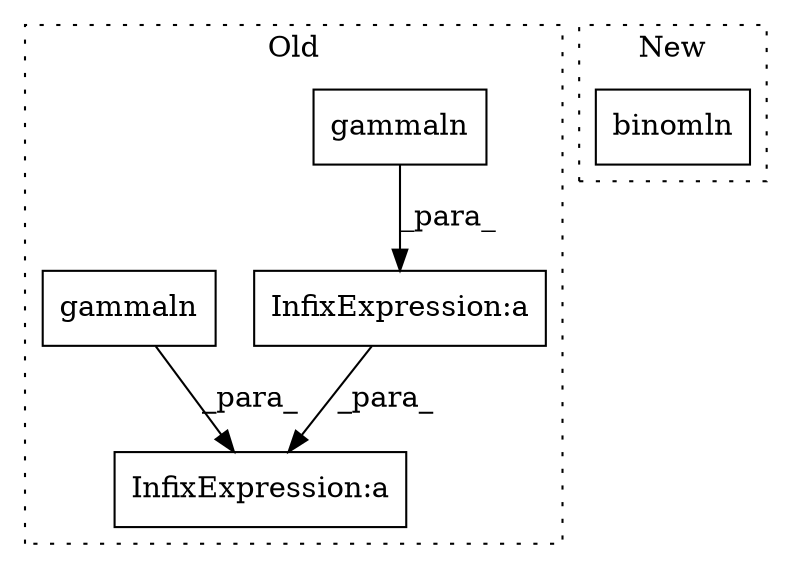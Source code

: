 digraph G {
subgraph cluster0 {
1 [label="gammaln" a="32" s="2556,2568" l="8,1" shape="box"];
3 [label="InfixExpression:a" a="27" s="2638" l="3" shape="box"];
4 [label="InfixExpression:a" a="27" s="2588" l="3" shape="box"];
5 [label="gammaln" a="32" s="2613,2636" l="8,1" shape="box"];
label = "Old";
style="dotted";
}
subgraph cluster1 {
2 [label="binomln" a="32" s="2635,2655" l="8,1" shape="box"];
label = "New";
style="dotted";
}
1 -> 4 [label="_para_"];
4 -> 3 [label="_para_"];
5 -> 3 [label="_para_"];
}